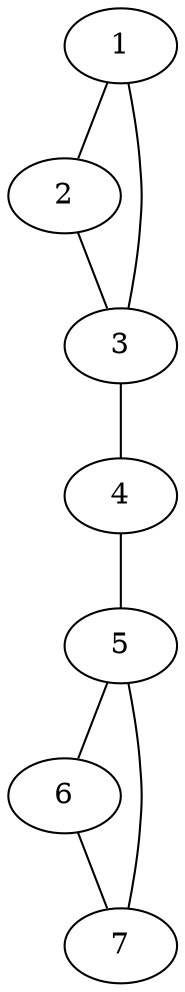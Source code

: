 graph grafo4 {
    1 -- 2
    2 -- 3
    3 -- 1
    3 -- 4
    4 -- 5
    5 -- 6
    6 -- 7
    7 -- 5
}